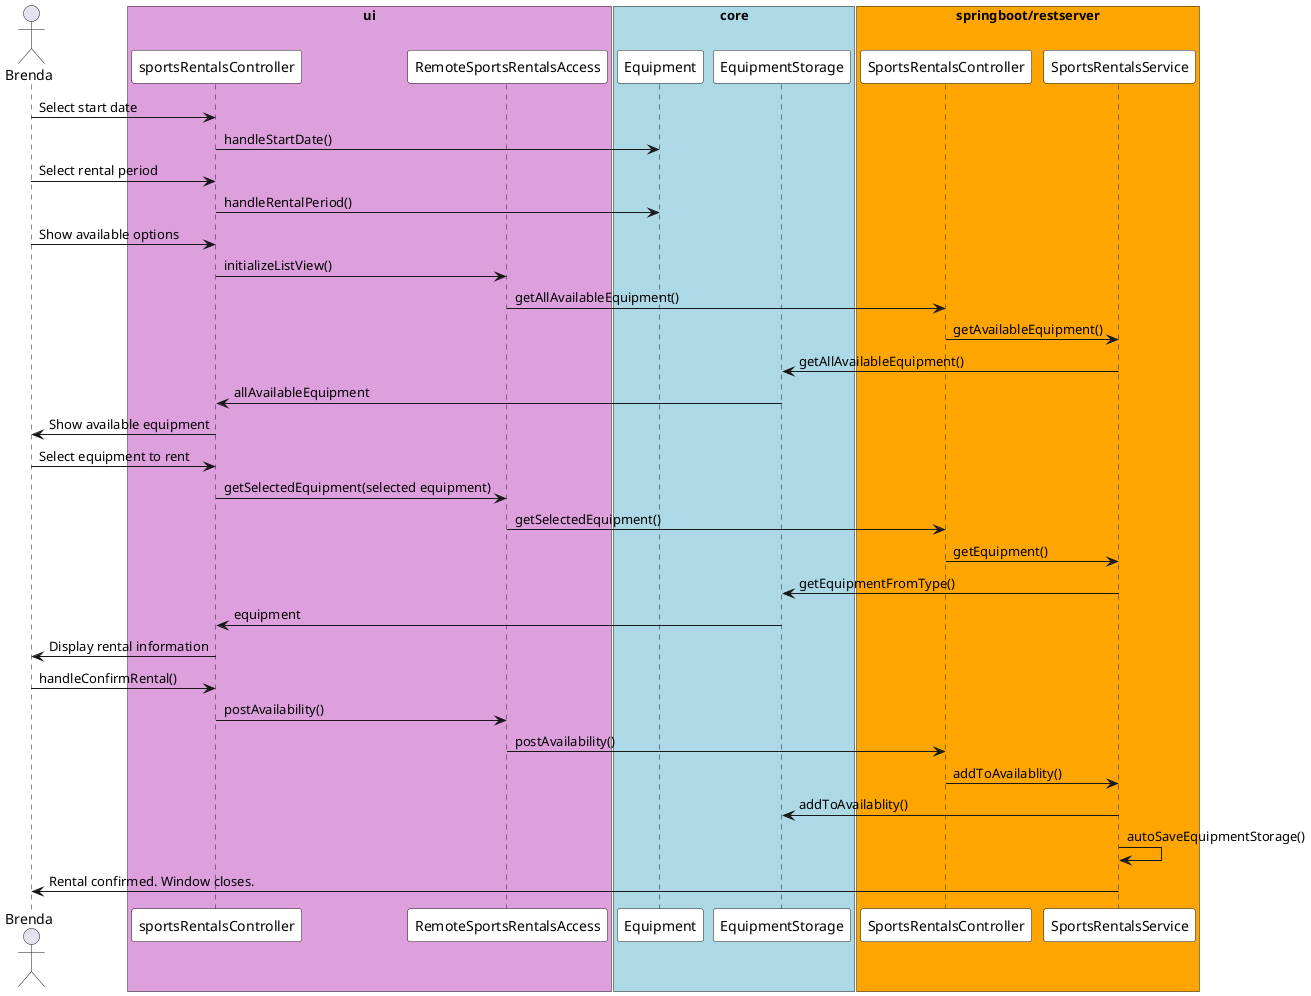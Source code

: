 @startuml sequenceDiagram

actor Brenda

box "ui" #Plum
participant sportsRentalsController #White
participant RemoteSportsRentalsAccess #White
end box

box "core" #LightBlue
participant Equipment #White
participant EquipmentStorage #White
end box

box "springboot/restserver" #Orange
participant SportsRentalsController #White
participant SportsRentalsService #White
end box

Brenda -> sportsRentalsController : Select start date 
sportsRentalsController -> Equipment : handleStartDate()

Brenda -> sportsRentalsController : Select rental period
sportsRentalsController -> Equipment : handleRentalPeriod()

Brenda -> sportsRentalsController : Show available options
sportsRentalsController -> RemoteSportsRentalsAccess : initializeListView()
RemoteSportsRentalsAccess -> SportsRentalsController : getAllAvailableEquipment()
SportsRentalsController -> SportsRentalsService : getAvailableEquipment()
SportsRentalsService -> EquipmentStorage : getAllAvailableEquipment()
EquipmentStorage -> sportsRentalsController : allAvailableEquipment
sportsRentalsController -> Brenda : Show available equipment

Brenda -> sportsRentalsController : Select equipment to rent
sportsRentalsController -> RemoteSportsRentalsAccess : getSelectedEquipment(selected equipment)
RemoteSportsRentalsAccess -> SportsRentalsController : getSelectedEquipment()
SportsRentalsController -> SportsRentalsService : getEquipment()
SportsRentalsService -> EquipmentStorage : getEquipmentFromType()
EquipmentStorage -> sportsRentalsController : equipment
sportsRentalsController -> Brenda : Display rental information

Brenda -> sportsRentalsController : handleConfirmRental()
sportsRentalsController -> RemoteSportsRentalsAccess : postAvailability()
RemoteSportsRentalsAccess -> SportsRentalsController : postAvailability()
SportsRentalsController -> SportsRentalsService : addToAvailablity()
SportsRentalsService -> EquipmentStorage : addToAvailablity()
SportsRentalsService -> SportsRentalsService : autoSaveEquipmentStorage()
SportsRentalsService -> Brenda : Rental confirmed. Window closes.

@enduml